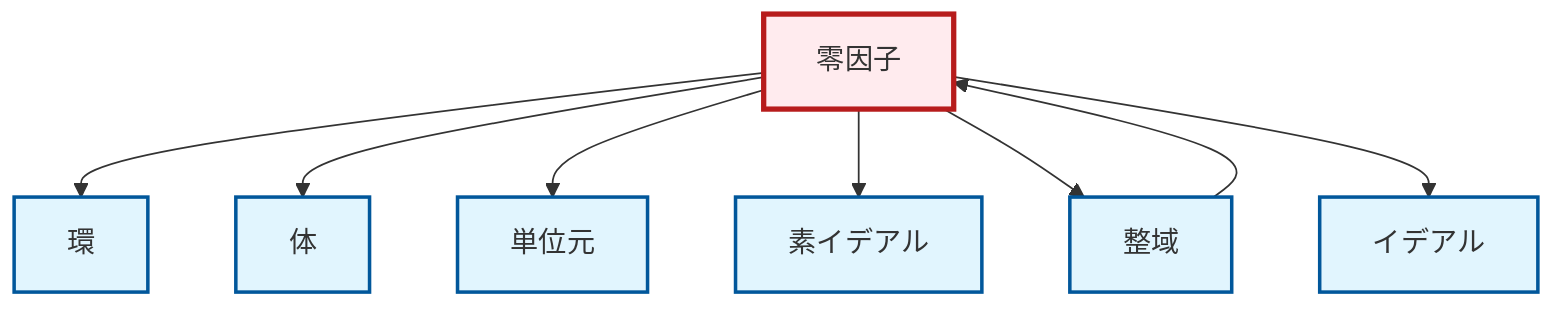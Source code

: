 graph TD
    classDef definition fill:#e1f5fe,stroke:#01579b,stroke-width:2px
    classDef theorem fill:#f3e5f5,stroke:#4a148c,stroke-width:2px
    classDef axiom fill:#fff3e0,stroke:#e65100,stroke-width:2px
    classDef example fill:#e8f5e9,stroke:#1b5e20,stroke-width:2px
    classDef current fill:#ffebee,stroke:#b71c1c,stroke-width:3px
    def-field["体"]:::definition
    def-ring["環"]:::definition
    def-identity-element["単位元"]:::definition
    def-zero-divisor["零因子"]:::definition
    def-ideal["イデアル"]:::definition
    def-prime-ideal["素イデアル"]:::definition
    def-integral-domain["整域"]:::definition
    def-zero-divisor --> def-ring
    def-integral-domain --> def-zero-divisor
    def-zero-divisor --> def-field
    def-zero-divisor --> def-identity-element
    def-zero-divisor --> def-prime-ideal
    def-zero-divisor --> def-integral-domain
    def-zero-divisor --> def-ideal
    class def-zero-divisor current